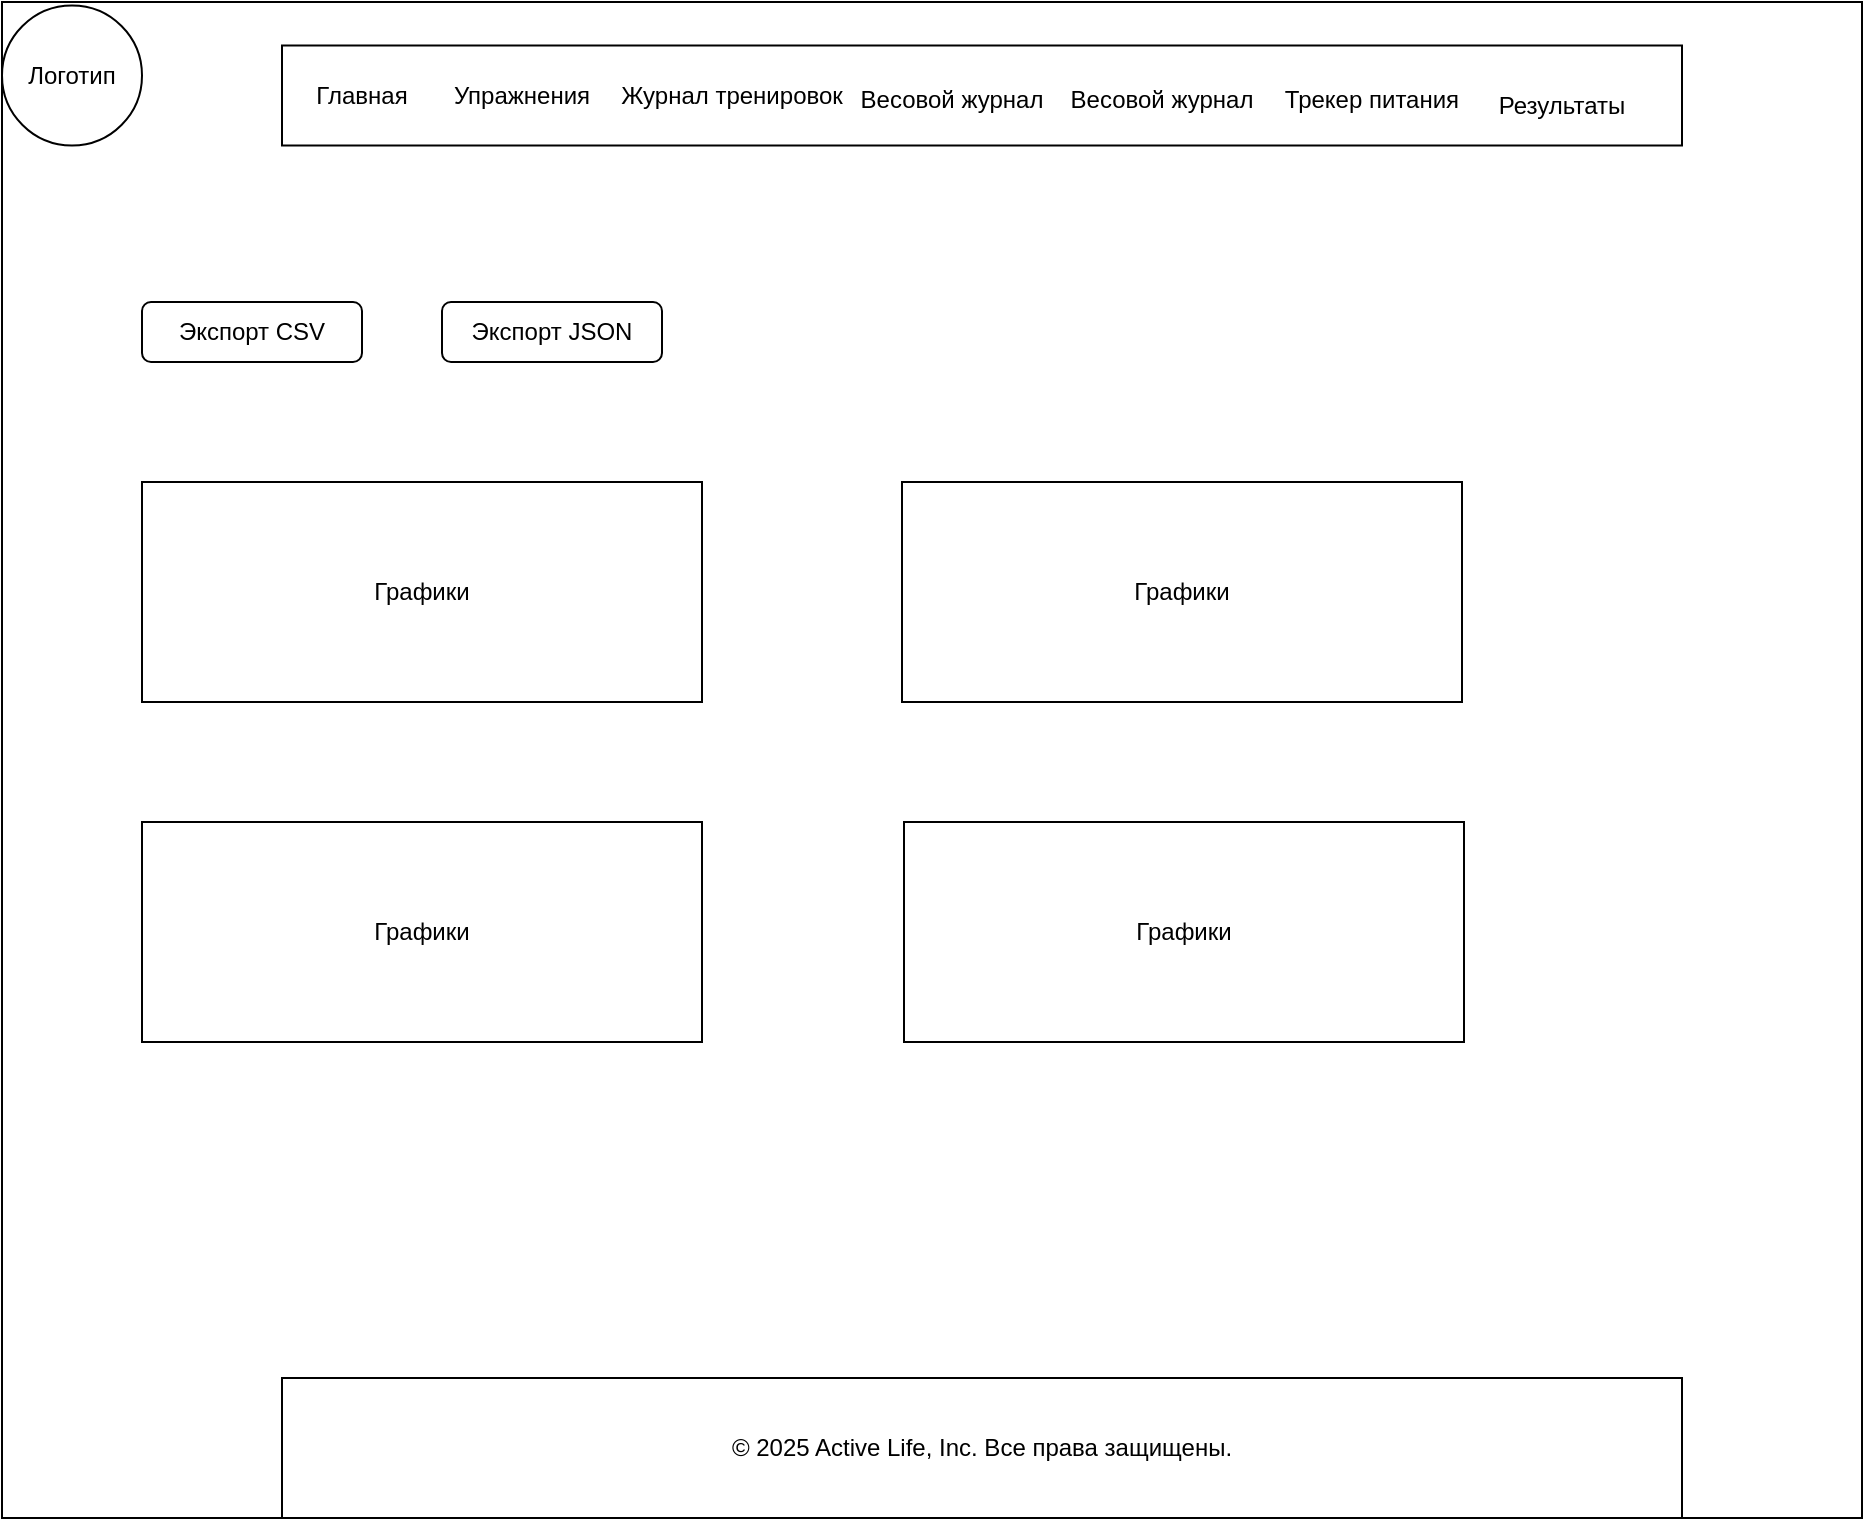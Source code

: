 <mxfile version="27.1.1">
  <diagram name="Страница — 1" id="rAZaIUPDdNUTu3HDEEOh">
    <mxGraphModel dx="2220" dy="1001" grid="1" gridSize="10" guides="1" tooltips="1" connect="1" arrows="1" fold="1" page="1" pageScale="1" pageWidth="827" pageHeight="1169" math="0" shadow="0">
      <root>
        <mxCell id="0" />
        <mxCell id="1" parent="0" />
        <mxCell id="ecJJVoj_GGLBc2fgR5aW-1" value="" style="rounded=0;whiteSpace=wrap;html=1;" vertex="1" parent="1">
          <mxGeometry x="510" y="150" width="930" height="758" as="geometry" />
        </mxCell>
        <mxCell id="ecJJVoj_GGLBc2fgR5aW-2" value="Логотип" style="ellipse;whiteSpace=wrap;html=1;aspect=fixed;" vertex="1" parent="1">
          <mxGeometry x="510" y="151.75" width="70" height="70" as="geometry" />
        </mxCell>
        <mxCell id="ecJJVoj_GGLBc2fgR5aW-3" value="" style="rounded=0;whiteSpace=wrap;html=1;" vertex="1" parent="1">
          <mxGeometry x="650" y="171.75" width="700" height="50" as="geometry" />
        </mxCell>
        <mxCell id="ecJJVoj_GGLBc2fgR5aW-4" value="Главная" style="text;html=1;align=center;verticalAlign=middle;whiteSpace=wrap;rounded=0;" vertex="1" parent="1">
          <mxGeometry x="660" y="181.75" width="60" height="30" as="geometry" />
        </mxCell>
        <mxCell id="ecJJVoj_GGLBc2fgR5aW-5" value="Упражнения" style="text;html=1;align=center;verticalAlign=middle;whiteSpace=wrap;rounded=0;" vertex="1" parent="1">
          <mxGeometry x="740" y="181.75" width="60" height="30" as="geometry" />
        </mxCell>
        <mxCell id="ecJJVoj_GGLBc2fgR5aW-6" value="Журнал тренировок" style="text;html=1;align=center;verticalAlign=middle;whiteSpace=wrap;rounded=0;" vertex="1" parent="1">
          <mxGeometry x="810" y="181.75" width="130" height="30" as="geometry" />
        </mxCell>
        <mxCell id="ecJJVoj_GGLBc2fgR5aW-7" value="Весовой журнал" style="text;html=1;align=center;verticalAlign=middle;whiteSpace=wrap;rounded=0;" vertex="1" parent="1">
          <mxGeometry x="930" y="181.75" width="110" height="33.75" as="geometry" />
        </mxCell>
        <mxCell id="ecJJVoj_GGLBc2fgR5aW-8" value="Весовой журнал" style="text;html=1;align=center;verticalAlign=middle;whiteSpace=wrap;rounded=0;" vertex="1" parent="1">
          <mxGeometry x="1030" y="187.38" width="120" height="22.5" as="geometry" />
        </mxCell>
        <mxCell id="ecJJVoj_GGLBc2fgR5aW-9" value="Трекер питания" style="text;html=1;align=center;verticalAlign=middle;whiteSpace=wrap;rounded=0;" vertex="1" parent="1">
          <mxGeometry x="1150" y="177.38" width="90" height="42.5" as="geometry" />
        </mxCell>
        <mxCell id="ecJJVoj_GGLBc2fgR5aW-10" value="Результаты" style="text;html=1;align=center;verticalAlign=middle;whiteSpace=wrap;rounded=0;" vertex="1" parent="1">
          <mxGeometry x="1260" y="187.38" width="60" height="30" as="geometry" />
        </mxCell>
        <mxCell id="ecJJVoj_GGLBc2fgR5aW-11" value="© 2025 Active Life, Inc. Все права защищены." style="rounded=0;whiteSpace=wrap;html=1;" vertex="1" parent="1">
          <mxGeometry x="650" y="838" width="700" height="70" as="geometry" />
        </mxCell>
        <mxCell id="ecJJVoj_GGLBc2fgR5aW-18" value="Экспорт CSV" style="rounded=1;whiteSpace=wrap;html=1;" vertex="1" parent="1">
          <mxGeometry x="580" y="300" width="110" height="30" as="geometry" />
        </mxCell>
        <mxCell id="ecJJVoj_GGLBc2fgR5aW-20" value="Экспорт JSON" style="rounded=1;whiteSpace=wrap;html=1;" vertex="1" parent="1">
          <mxGeometry x="730" y="300" width="110" height="30" as="geometry" />
        </mxCell>
        <mxCell id="ecJJVoj_GGLBc2fgR5aW-21" value="Графики" style="rounded=0;whiteSpace=wrap;html=1;" vertex="1" parent="1">
          <mxGeometry x="580" y="390" width="280" height="110" as="geometry" />
        </mxCell>
        <mxCell id="ecJJVoj_GGLBc2fgR5aW-23" value="Графики" style="rounded=0;whiteSpace=wrap;html=1;" vertex="1" parent="1">
          <mxGeometry x="960" y="390" width="280" height="110" as="geometry" />
        </mxCell>
        <mxCell id="ecJJVoj_GGLBc2fgR5aW-24" value="Графики" style="rounded=0;whiteSpace=wrap;html=1;" vertex="1" parent="1">
          <mxGeometry x="580" y="560" width="280" height="110" as="geometry" />
        </mxCell>
        <mxCell id="ecJJVoj_GGLBc2fgR5aW-25" value="Графики" style="rounded=0;whiteSpace=wrap;html=1;" vertex="1" parent="1">
          <mxGeometry x="961" y="560" width="280" height="110" as="geometry" />
        </mxCell>
      </root>
    </mxGraphModel>
  </diagram>
</mxfile>

